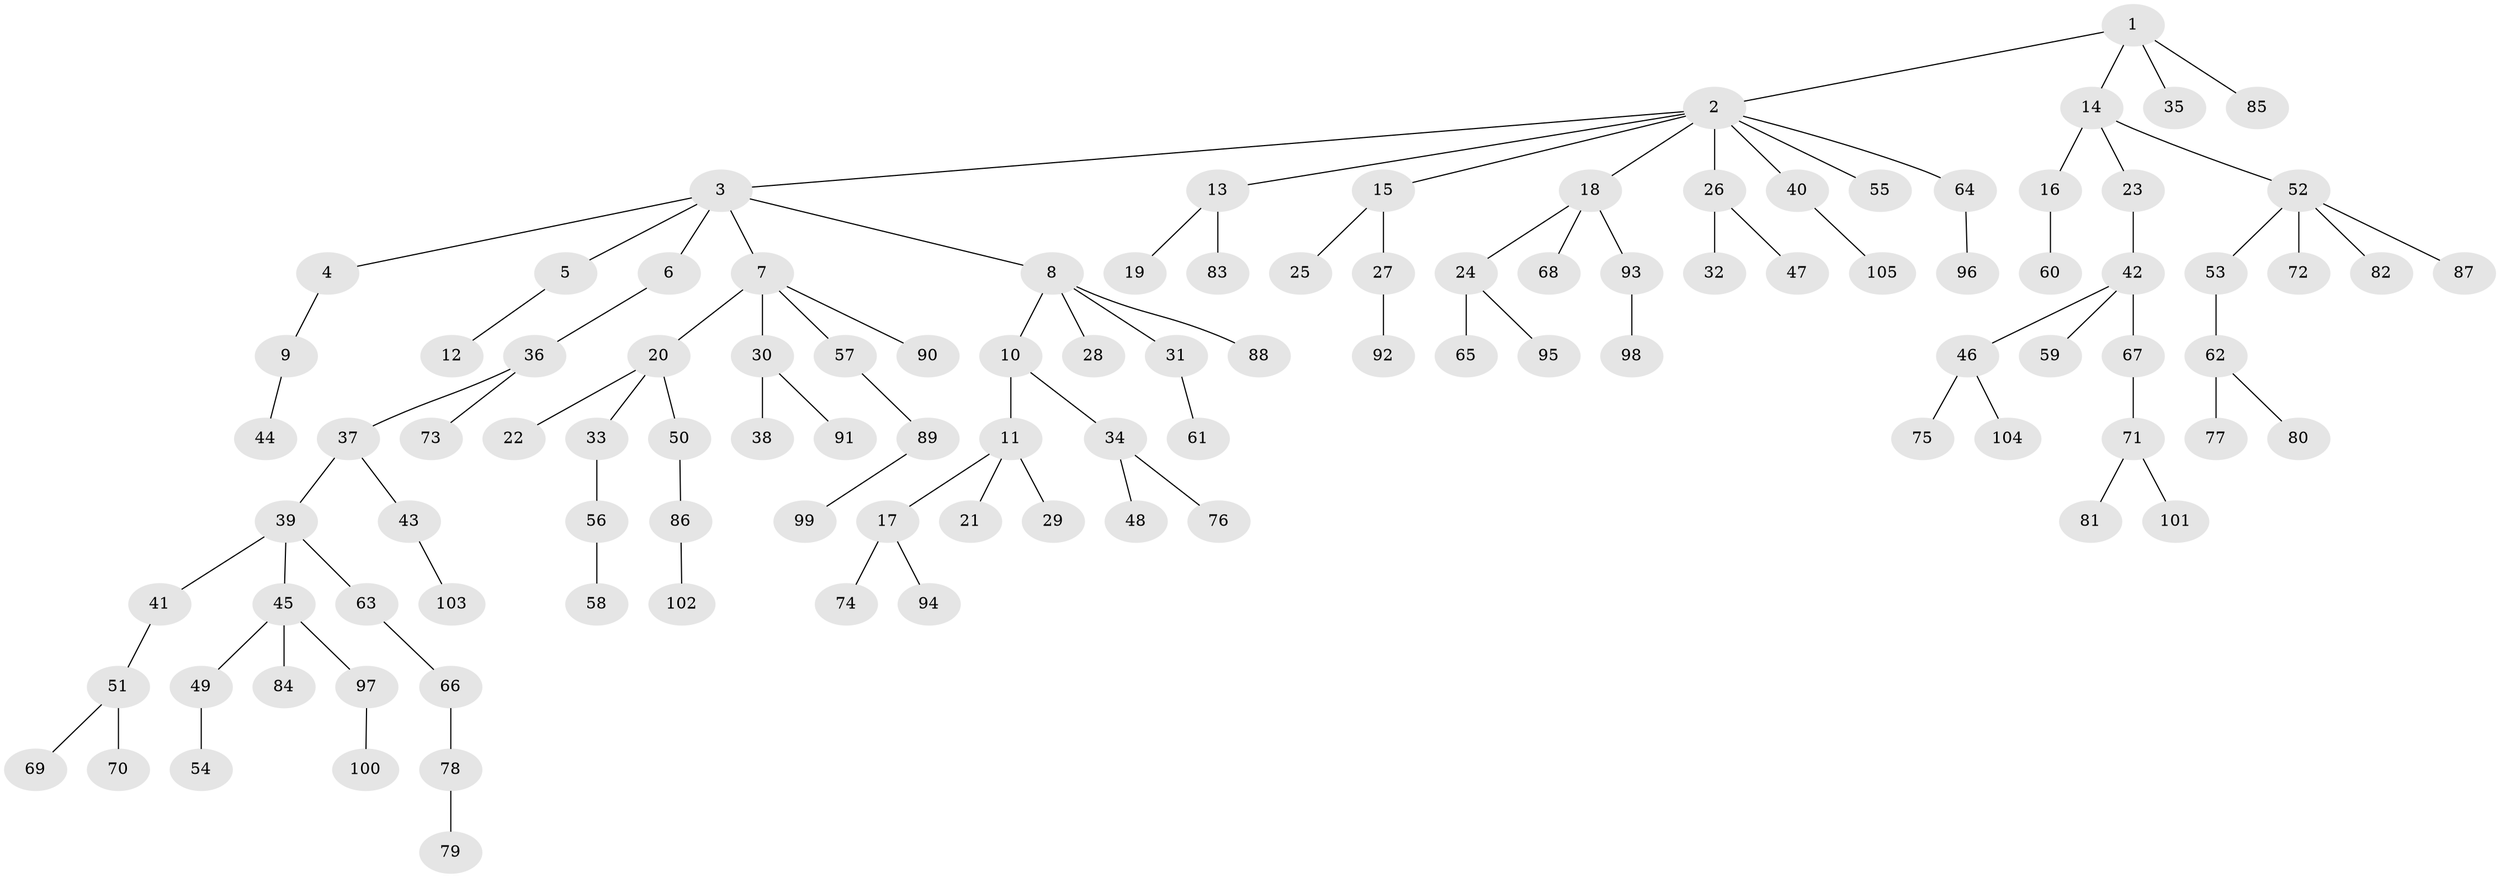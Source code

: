 // coarse degree distribution, {4: 0.0547945205479452, 9: 0.0136986301369863, 6: 0.0273972602739726, 2: 0.2328767123287671, 5: 0.0136986301369863, 3: 0.0958904109589041, 1: 0.547945205479452, 7: 0.0136986301369863}
// Generated by graph-tools (version 1.1) at 2025/19/03/04/25 18:19:18]
// undirected, 105 vertices, 104 edges
graph export_dot {
graph [start="1"]
  node [color=gray90,style=filled];
  1;
  2;
  3;
  4;
  5;
  6;
  7;
  8;
  9;
  10;
  11;
  12;
  13;
  14;
  15;
  16;
  17;
  18;
  19;
  20;
  21;
  22;
  23;
  24;
  25;
  26;
  27;
  28;
  29;
  30;
  31;
  32;
  33;
  34;
  35;
  36;
  37;
  38;
  39;
  40;
  41;
  42;
  43;
  44;
  45;
  46;
  47;
  48;
  49;
  50;
  51;
  52;
  53;
  54;
  55;
  56;
  57;
  58;
  59;
  60;
  61;
  62;
  63;
  64;
  65;
  66;
  67;
  68;
  69;
  70;
  71;
  72;
  73;
  74;
  75;
  76;
  77;
  78;
  79;
  80;
  81;
  82;
  83;
  84;
  85;
  86;
  87;
  88;
  89;
  90;
  91;
  92;
  93;
  94;
  95;
  96;
  97;
  98;
  99;
  100;
  101;
  102;
  103;
  104;
  105;
  1 -- 2;
  1 -- 14;
  1 -- 35;
  1 -- 85;
  2 -- 3;
  2 -- 13;
  2 -- 15;
  2 -- 18;
  2 -- 26;
  2 -- 40;
  2 -- 55;
  2 -- 64;
  3 -- 4;
  3 -- 5;
  3 -- 6;
  3 -- 7;
  3 -- 8;
  4 -- 9;
  5 -- 12;
  6 -- 36;
  7 -- 20;
  7 -- 30;
  7 -- 57;
  7 -- 90;
  8 -- 10;
  8 -- 28;
  8 -- 31;
  8 -- 88;
  9 -- 44;
  10 -- 11;
  10 -- 34;
  11 -- 17;
  11 -- 21;
  11 -- 29;
  13 -- 19;
  13 -- 83;
  14 -- 16;
  14 -- 23;
  14 -- 52;
  15 -- 25;
  15 -- 27;
  16 -- 60;
  17 -- 74;
  17 -- 94;
  18 -- 24;
  18 -- 68;
  18 -- 93;
  20 -- 22;
  20 -- 33;
  20 -- 50;
  23 -- 42;
  24 -- 65;
  24 -- 95;
  26 -- 32;
  26 -- 47;
  27 -- 92;
  30 -- 38;
  30 -- 91;
  31 -- 61;
  33 -- 56;
  34 -- 48;
  34 -- 76;
  36 -- 37;
  36 -- 73;
  37 -- 39;
  37 -- 43;
  39 -- 41;
  39 -- 45;
  39 -- 63;
  40 -- 105;
  41 -- 51;
  42 -- 46;
  42 -- 59;
  42 -- 67;
  43 -- 103;
  45 -- 49;
  45 -- 84;
  45 -- 97;
  46 -- 75;
  46 -- 104;
  49 -- 54;
  50 -- 86;
  51 -- 69;
  51 -- 70;
  52 -- 53;
  52 -- 72;
  52 -- 82;
  52 -- 87;
  53 -- 62;
  56 -- 58;
  57 -- 89;
  62 -- 77;
  62 -- 80;
  63 -- 66;
  64 -- 96;
  66 -- 78;
  67 -- 71;
  71 -- 81;
  71 -- 101;
  78 -- 79;
  86 -- 102;
  89 -- 99;
  93 -- 98;
  97 -- 100;
}
